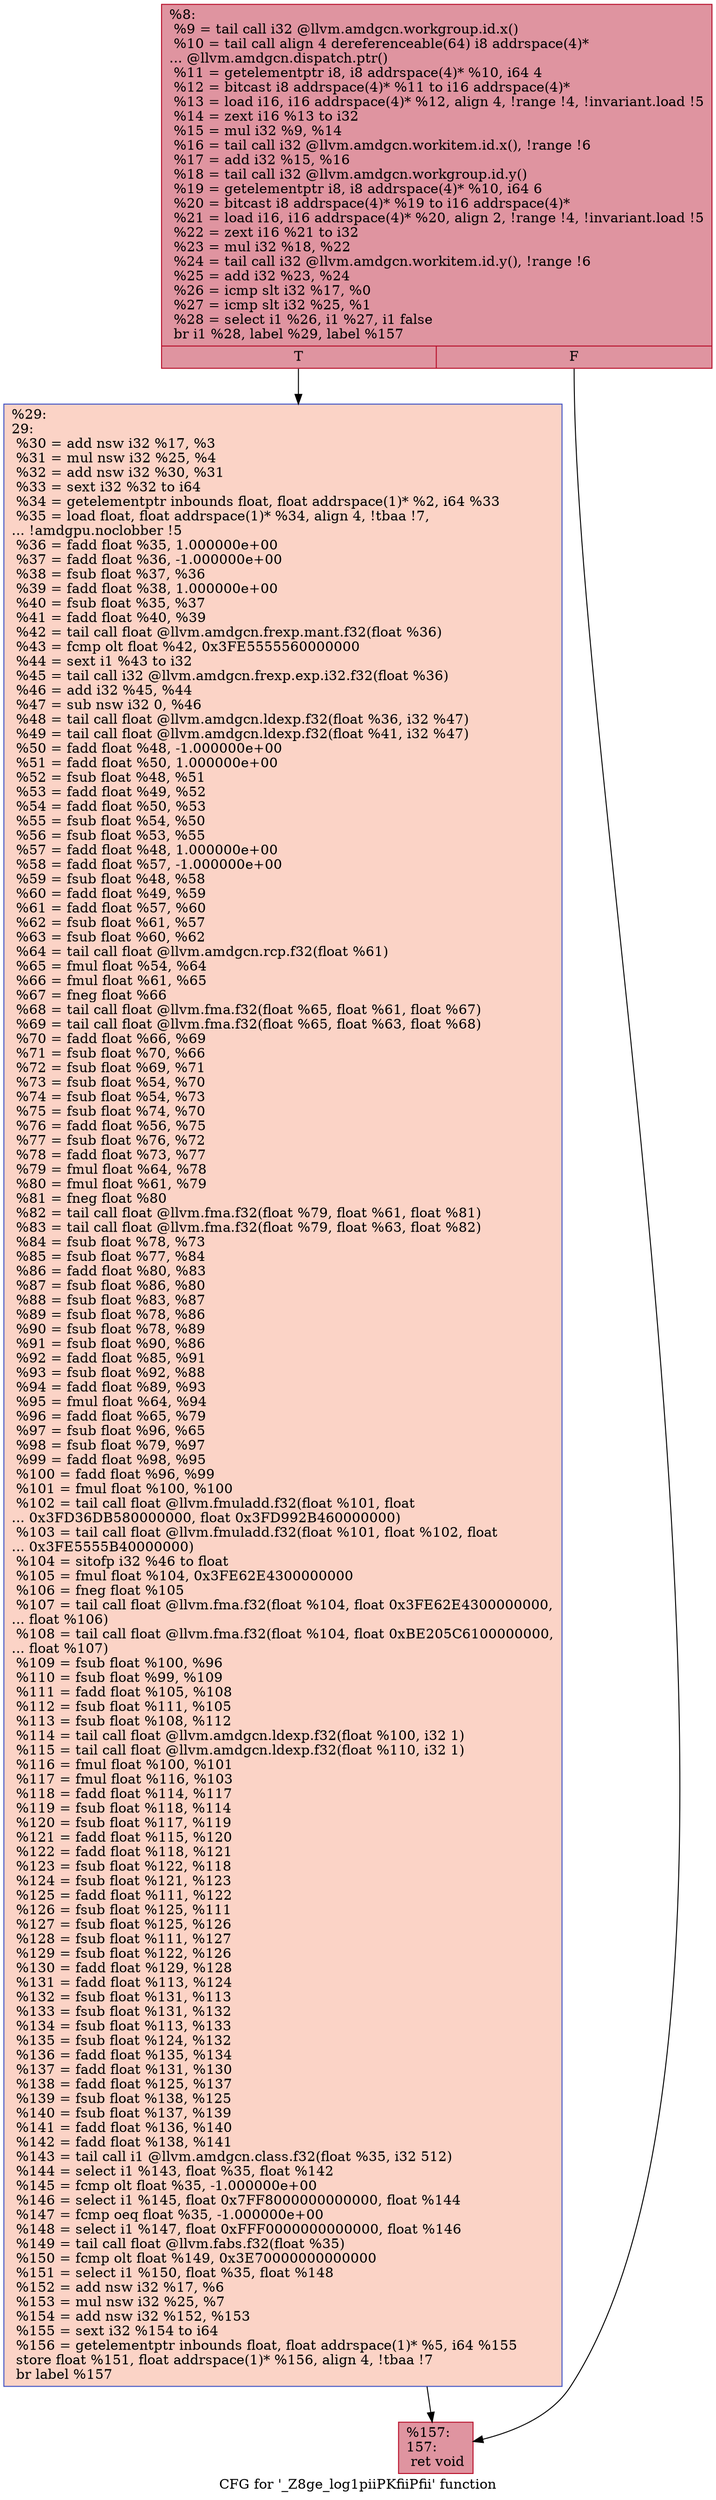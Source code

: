 digraph "CFG for '_Z8ge_log1piiPKfiiPfii' function" {
	label="CFG for '_Z8ge_log1piiPKfiiPfii' function";

	Node0x63c2aa0 [shape=record,color="#b70d28ff", style=filled, fillcolor="#b70d2870",label="{%8:\l  %9 = tail call i32 @llvm.amdgcn.workgroup.id.x()\l  %10 = tail call align 4 dereferenceable(64) i8 addrspace(4)*\l... @llvm.amdgcn.dispatch.ptr()\l  %11 = getelementptr i8, i8 addrspace(4)* %10, i64 4\l  %12 = bitcast i8 addrspace(4)* %11 to i16 addrspace(4)*\l  %13 = load i16, i16 addrspace(4)* %12, align 4, !range !4, !invariant.load !5\l  %14 = zext i16 %13 to i32\l  %15 = mul i32 %9, %14\l  %16 = tail call i32 @llvm.amdgcn.workitem.id.x(), !range !6\l  %17 = add i32 %15, %16\l  %18 = tail call i32 @llvm.amdgcn.workgroup.id.y()\l  %19 = getelementptr i8, i8 addrspace(4)* %10, i64 6\l  %20 = bitcast i8 addrspace(4)* %19 to i16 addrspace(4)*\l  %21 = load i16, i16 addrspace(4)* %20, align 2, !range !4, !invariant.load !5\l  %22 = zext i16 %21 to i32\l  %23 = mul i32 %18, %22\l  %24 = tail call i32 @llvm.amdgcn.workitem.id.y(), !range !6\l  %25 = add i32 %23, %24\l  %26 = icmp slt i32 %17, %0\l  %27 = icmp slt i32 %25, %1\l  %28 = select i1 %26, i1 %27, i1 false\l  br i1 %28, label %29, label %157\l|{<s0>T|<s1>F}}"];
	Node0x63c2aa0:s0 -> Node0x63c64e0;
	Node0x63c2aa0:s1 -> Node0x63c6570;
	Node0x63c64e0 [shape=record,color="#3d50c3ff", style=filled, fillcolor="#f59c7d70",label="{%29:\l29:                                               \l  %30 = add nsw i32 %17, %3\l  %31 = mul nsw i32 %25, %4\l  %32 = add nsw i32 %30, %31\l  %33 = sext i32 %32 to i64\l  %34 = getelementptr inbounds float, float addrspace(1)* %2, i64 %33\l  %35 = load float, float addrspace(1)* %34, align 4, !tbaa !7,\l... !amdgpu.noclobber !5\l  %36 = fadd float %35, 1.000000e+00\l  %37 = fadd float %36, -1.000000e+00\l  %38 = fsub float %37, %36\l  %39 = fadd float %38, 1.000000e+00\l  %40 = fsub float %35, %37\l  %41 = fadd float %40, %39\l  %42 = tail call float @llvm.amdgcn.frexp.mant.f32(float %36)\l  %43 = fcmp olt float %42, 0x3FE5555560000000\l  %44 = sext i1 %43 to i32\l  %45 = tail call i32 @llvm.amdgcn.frexp.exp.i32.f32(float %36)\l  %46 = add i32 %45, %44\l  %47 = sub nsw i32 0, %46\l  %48 = tail call float @llvm.amdgcn.ldexp.f32(float %36, i32 %47)\l  %49 = tail call float @llvm.amdgcn.ldexp.f32(float %41, i32 %47)\l  %50 = fadd float %48, -1.000000e+00\l  %51 = fadd float %50, 1.000000e+00\l  %52 = fsub float %48, %51\l  %53 = fadd float %49, %52\l  %54 = fadd float %50, %53\l  %55 = fsub float %54, %50\l  %56 = fsub float %53, %55\l  %57 = fadd float %48, 1.000000e+00\l  %58 = fadd float %57, -1.000000e+00\l  %59 = fsub float %48, %58\l  %60 = fadd float %49, %59\l  %61 = fadd float %57, %60\l  %62 = fsub float %61, %57\l  %63 = fsub float %60, %62\l  %64 = tail call float @llvm.amdgcn.rcp.f32(float %61)\l  %65 = fmul float %54, %64\l  %66 = fmul float %61, %65\l  %67 = fneg float %66\l  %68 = tail call float @llvm.fma.f32(float %65, float %61, float %67)\l  %69 = tail call float @llvm.fma.f32(float %65, float %63, float %68)\l  %70 = fadd float %66, %69\l  %71 = fsub float %70, %66\l  %72 = fsub float %69, %71\l  %73 = fsub float %54, %70\l  %74 = fsub float %54, %73\l  %75 = fsub float %74, %70\l  %76 = fadd float %56, %75\l  %77 = fsub float %76, %72\l  %78 = fadd float %73, %77\l  %79 = fmul float %64, %78\l  %80 = fmul float %61, %79\l  %81 = fneg float %80\l  %82 = tail call float @llvm.fma.f32(float %79, float %61, float %81)\l  %83 = tail call float @llvm.fma.f32(float %79, float %63, float %82)\l  %84 = fsub float %78, %73\l  %85 = fsub float %77, %84\l  %86 = fadd float %80, %83\l  %87 = fsub float %86, %80\l  %88 = fsub float %83, %87\l  %89 = fsub float %78, %86\l  %90 = fsub float %78, %89\l  %91 = fsub float %90, %86\l  %92 = fadd float %85, %91\l  %93 = fsub float %92, %88\l  %94 = fadd float %89, %93\l  %95 = fmul float %64, %94\l  %96 = fadd float %65, %79\l  %97 = fsub float %96, %65\l  %98 = fsub float %79, %97\l  %99 = fadd float %98, %95\l  %100 = fadd float %96, %99\l  %101 = fmul float %100, %100\l  %102 = tail call float @llvm.fmuladd.f32(float %101, float\l... 0x3FD36DB580000000, float 0x3FD992B460000000)\l  %103 = tail call float @llvm.fmuladd.f32(float %101, float %102, float\l... 0x3FE5555B40000000)\l  %104 = sitofp i32 %46 to float\l  %105 = fmul float %104, 0x3FE62E4300000000\l  %106 = fneg float %105\l  %107 = tail call float @llvm.fma.f32(float %104, float 0x3FE62E4300000000,\l... float %106)\l  %108 = tail call float @llvm.fma.f32(float %104, float 0xBE205C6100000000,\l... float %107)\l  %109 = fsub float %100, %96\l  %110 = fsub float %99, %109\l  %111 = fadd float %105, %108\l  %112 = fsub float %111, %105\l  %113 = fsub float %108, %112\l  %114 = tail call float @llvm.amdgcn.ldexp.f32(float %100, i32 1)\l  %115 = tail call float @llvm.amdgcn.ldexp.f32(float %110, i32 1)\l  %116 = fmul float %100, %101\l  %117 = fmul float %116, %103\l  %118 = fadd float %114, %117\l  %119 = fsub float %118, %114\l  %120 = fsub float %117, %119\l  %121 = fadd float %115, %120\l  %122 = fadd float %118, %121\l  %123 = fsub float %122, %118\l  %124 = fsub float %121, %123\l  %125 = fadd float %111, %122\l  %126 = fsub float %125, %111\l  %127 = fsub float %125, %126\l  %128 = fsub float %111, %127\l  %129 = fsub float %122, %126\l  %130 = fadd float %129, %128\l  %131 = fadd float %113, %124\l  %132 = fsub float %131, %113\l  %133 = fsub float %131, %132\l  %134 = fsub float %113, %133\l  %135 = fsub float %124, %132\l  %136 = fadd float %135, %134\l  %137 = fadd float %131, %130\l  %138 = fadd float %125, %137\l  %139 = fsub float %138, %125\l  %140 = fsub float %137, %139\l  %141 = fadd float %136, %140\l  %142 = fadd float %138, %141\l  %143 = tail call i1 @llvm.amdgcn.class.f32(float %35, i32 512)\l  %144 = select i1 %143, float %35, float %142\l  %145 = fcmp olt float %35, -1.000000e+00\l  %146 = select i1 %145, float 0x7FF8000000000000, float %144\l  %147 = fcmp oeq float %35, -1.000000e+00\l  %148 = select i1 %147, float 0xFFF0000000000000, float %146\l  %149 = tail call float @llvm.fabs.f32(float %35)\l  %150 = fcmp olt float %149, 0x3E70000000000000\l  %151 = select i1 %150, float %35, float %148\l  %152 = add nsw i32 %17, %6\l  %153 = mul nsw i32 %25, %7\l  %154 = add nsw i32 %152, %153\l  %155 = sext i32 %154 to i64\l  %156 = getelementptr inbounds float, float addrspace(1)* %5, i64 %155\l  store float %151, float addrspace(1)* %156, align 4, !tbaa !7\l  br label %157\l}"];
	Node0x63c64e0 -> Node0x63c6570;
	Node0x63c6570 [shape=record,color="#b70d28ff", style=filled, fillcolor="#b70d2870",label="{%157:\l157:                                              \l  ret void\l}"];
}
